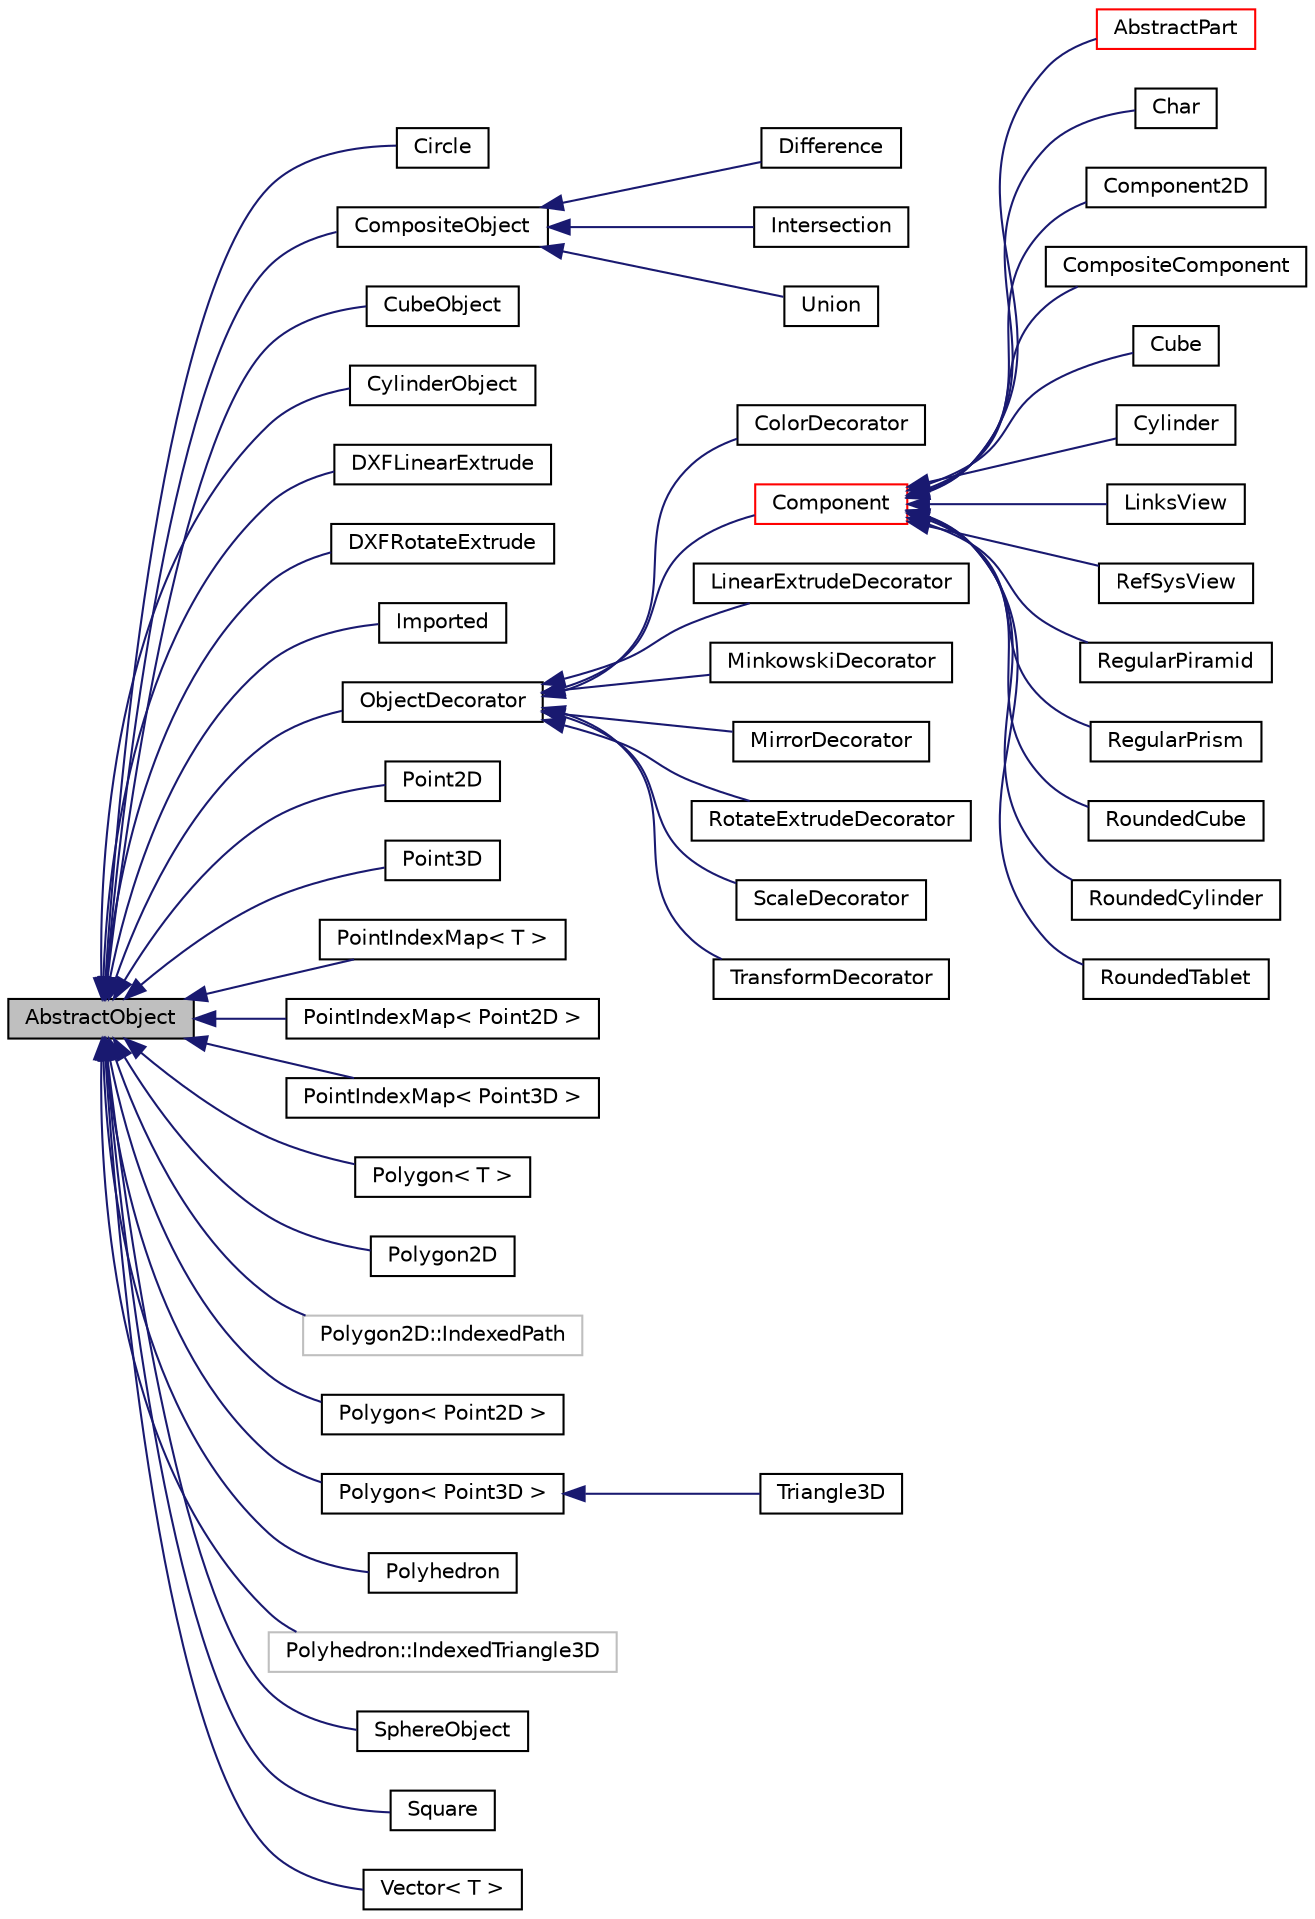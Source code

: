 digraph "AbstractObject"
{
  edge [fontname="Helvetica",fontsize="10",labelfontname="Helvetica",labelfontsize="10"];
  node [fontname="Helvetica",fontsize="10",shape=record];
  rankdir="LR";
  Node1 [label="AbstractObject",height=0.2,width=0.4,color="black", fillcolor="grey75", style="filled" fontcolor="black"];
  Node1 -> Node2 [dir="back",color="midnightblue",fontsize="10",style="solid",fontname="Helvetica"];
  Node2 [label="Circle",height=0.2,width=0.4,color="black", fillcolor="white", style="filled",URL="$classCircle.html",tooltip="Circle primitive object."];
  Node1 -> Node3 [dir="back",color="midnightblue",fontsize="10",style="solid",fontname="Helvetica"];
  Node3 [label="CompositeObject",height=0.2,width=0.4,color="black", fillcolor="white", style="filled",URL="$classCompositeObject.html",tooltip="Composite object interface."];
  Node3 -> Node4 [dir="back",color="midnightblue",fontsize="10",style="solid",fontname="Helvetica"];
  Node4 [label="Difference",height=0.2,width=0.4,color="black", fillcolor="white", style="filled",URL="$classDifference.html",tooltip="Difference object."];
  Node3 -> Node5 [dir="back",color="midnightblue",fontsize="10",style="solid",fontname="Helvetica"];
  Node5 [label="Intersection",height=0.2,width=0.4,color="black", fillcolor="white", style="filled",URL="$classIntersection.html",tooltip="Intersection object."];
  Node3 -> Node6 [dir="back",color="midnightblue",fontsize="10",style="solid",fontname="Helvetica"];
  Node6 [label="Union",height=0.2,width=0.4,color="black", fillcolor="white", style="filled",URL="$classUnion.html",tooltip="Union object."];
  Node1 -> Node7 [dir="back",color="midnightblue",fontsize="10",style="solid",fontname="Helvetica"];
  Node7 [label="CubeObject",height=0.2,width=0.4,color="black", fillcolor="white", style="filled",URL="$classCubeObject.html",tooltip="Cube primitive object."];
  Node1 -> Node8 [dir="back",color="midnightblue",fontsize="10",style="solid",fontname="Helvetica"];
  Node8 [label="CylinderObject",height=0.2,width=0.4,color="black", fillcolor="white", style="filled",URL="$classCylinderObject.html",tooltip="Cylinder primitive object."];
  Node1 -> Node9 [dir="back",color="midnightblue",fontsize="10",style="solid",fontname="Helvetica"];
  Node9 [label="DXFLinearExtrude",height=0.2,width=0.4,color="black", fillcolor="white", style="filled",URL="$classDXFLinearExtrude.html",tooltip="Linear extrude from DXF filename."];
  Node1 -> Node10 [dir="back",color="midnightblue",fontsize="10",style="solid",fontname="Helvetica"];
  Node10 [label="DXFRotateExtrude",height=0.2,width=0.4,color="black", fillcolor="white", style="filled",URL="$classDXFRotateExtrude.html",tooltip="Linear extrude from DXF filename."];
  Node1 -> Node11 [dir="back",color="midnightblue",fontsize="10",style="solid",fontname="Helvetica"];
  Node11 [label="Imported",height=0.2,width=0.4,color="black", fillcolor="white", style="filled",URL="$classImported.html",tooltip="Imported object."];
  Node1 -> Node12 [dir="back",color="midnightblue",fontsize="10",style="solid",fontname="Helvetica"];
  Node12 [label="ObjectDecorator",height=0.2,width=0.4,color="black", fillcolor="white", style="filled",URL="$classObjectDecorator.html",tooltip="Abstract object decorator interface."];
  Node12 -> Node13 [dir="back",color="midnightblue",fontsize="10",style="solid",fontname="Helvetica"];
  Node13 [label="ColorDecorator",height=0.2,width=0.4,color="black", fillcolor="white", style="filled",URL="$classColorDecorator.html",tooltip="Color decorator."];
  Node12 -> Node14 [dir="back",color="midnightblue",fontsize="10",style="solid",fontname="Helvetica"];
  Node14 [label="Component",height=0.2,width=0.4,color="red", fillcolor="white", style="filled",URL="$classComponent.html",tooltip="Component class."];
  Node14 -> Node15 [dir="back",color="midnightblue",fontsize="10",style="solid",fontname="Helvetica"];
  Node15 [label="AbstractPart",height=0.2,width=0.4,color="red", fillcolor="white", style="filled",URL="$classAbstractPart.html",tooltip="Color decorator."];
  Node14 -> Node16 [dir="back",color="midnightblue",fontsize="10",style="solid",fontname="Helvetica"];
  Node16 [label="Char",height=0.2,width=0.4,color="black", fillcolor="white", style="filled",URL="$classChar.html",tooltip="Extruded Char primitive object."];
  Node14 -> Node17 [dir="back",color="midnightblue",fontsize="10",style="solid",fontname="Helvetica"];
  Node17 [label="Component2D",height=0.2,width=0.4,color="black", fillcolor="white", style="filled",URL="$classComponent2D.html",tooltip="2D component class."];
  Node14 -> Node18 [dir="back",color="midnightblue",fontsize="10",style="solid",fontname="Helvetica"];
  Node18 [label="CompositeComponent",height=0.2,width=0.4,color="black", fillcolor="white", style="filled",URL="$classCompositeComponent.html",tooltip="Composite component interface."];
  Node14 -> Node19 [dir="back",color="midnightblue",fontsize="10",style="solid",fontname="Helvetica"];
  Node19 [label="Cube",height=0.2,width=0.4,color="black", fillcolor="white", style="filled",URL="$classCube.html",tooltip="Cube primitive object."];
  Node14 -> Node20 [dir="back",color="midnightblue",fontsize="10",style="solid",fontname="Helvetica"];
  Node20 [label="Cylinder",height=0.2,width=0.4,color="black", fillcolor="white", style="filled",URL="$classCylinder.html",tooltip="Cylinder primitive object."];
  Node14 -> Node21 [dir="back",color="midnightblue",fontsize="10",style="solid",fontname="Helvetica"];
  Node21 [label="LinksView",height=0.2,width=0.4,color="black", fillcolor="white", style="filled",URL="$classLinksView.html",tooltip="3D point primitive object"];
  Node14 -> Node22 [dir="back",color="midnightblue",fontsize="10",style="solid",fontname="Helvetica"];
  Node22 [label="RefSysView",height=0.2,width=0.4,color="black", fillcolor="white", style="filled",URL="$classRefSysView.html",tooltip="3D point primitive object"];
  Node14 -> Node23 [dir="back",color="midnightblue",fontsize="10",style="solid",fontname="Helvetica"];
  Node23 [label="RegularPiramid",height=0.2,width=0.4,color="black", fillcolor="white", style="filled",URL="$classRegularPiramid.html",tooltip="Regular base piramid primitive object."];
  Node14 -> Node24 [dir="back",color="midnightblue",fontsize="10",style="solid",fontname="Helvetica"];
  Node24 [label="RegularPrism",height=0.2,width=0.4,color="black", fillcolor="white", style="filled",URL="$classRegularPrism.html",tooltip="Regular base prism primitive object."];
  Node14 -> Node25 [dir="back",color="midnightblue",fontsize="10",style="solid",fontname="Helvetica"];
  Node25 [label="RoundedCube",height=0.2,width=0.4,color="black", fillcolor="white", style="filled",URL="$classRoundedCube.html",tooltip="Rounded cube primitive object."];
  Node14 -> Node26 [dir="back",color="midnightblue",fontsize="10",style="solid",fontname="Helvetica"];
  Node26 [label="RoundedCylinder",height=0.2,width=0.4,color="black", fillcolor="white", style="filled",URL="$classRoundedCylinder.html",tooltip="Rounded cylinder primitive object."];
  Node14 -> Node27 [dir="back",color="midnightblue",fontsize="10",style="solid",fontname="Helvetica"];
  Node27 [label="RoundedTablet",height=0.2,width=0.4,color="black", fillcolor="white", style="filled",URL="$classRoundedTablet.html",tooltip="Rounded tablet primitive object."];
  Node12 -> Node28 [dir="back",color="midnightblue",fontsize="10",style="solid",fontname="Helvetica"];
  Node28 [label="LinearExtrudeDecorator",height=0.2,width=0.4,color="black", fillcolor="white", style="filled",URL="$classLinearExtrudeDecorator.html",tooltip="Translate decorator."];
  Node12 -> Node29 [dir="back",color="midnightblue",fontsize="10",style="solid",fontname="Helvetica"];
  Node29 [label="MinkowskiDecorator",height=0.2,width=0.4,color="black", fillcolor="white", style="filled",URL="$classMinkowskiDecorator.html",tooltip="Minkowski decorator."];
  Node12 -> Node30 [dir="back",color="midnightblue",fontsize="10",style="solid",fontname="Helvetica"];
  Node30 [label="MirrorDecorator",height=0.2,width=0.4,color="black", fillcolor="white", style="filled",URL="$classMirrorDecorator.html",tooltip="Mirror decorator."];
  Node12 -> Node31 [dir="back",color="midnightblue",fontsize="10",style="solid",fontname="Helvetica"];
  Node31 [label="RotateExtrudeDecorator",height=0.2,width=0.4,color="black", fillcolor="white", style="filled",URL="$classRotateExtrudeDecorator.html",tooltip="Translate decorator."];
  Node12 -> Node32 [dir="back",color="midnightblue",fontsize="10",style="solid",fontname="Helvetica"];
  Node32 [label="ScaleDecorator",height=0.2,width=0.4,color="black", fillcolor="white", style="filled",URL="$classScaleDecorator.html",tooltip="Scale decorator."];
  Node12 -> Node33 [dir="back",color="midnightblue",fontsize="10",style="solid",fontname="Helvetica"];
  Node33 [label="TransformDecorator",height=0.2,width=0.4,color="black", fillcolor="white", style="filled",URL="$classTransformDecorator.html",tooltip="Translate decorator."];
  Node1 -> Node34 [dir="back",color="midnightblue",fontsize="10",style="solid",fontname="Helvetica"];
  Node34 [label="Point2D",height=0.2,width=0.4,color="black", fillcolor="white", style="filled",URL="$classPoint2D.html",tooltip="2D point primitive object"];
  Node1 -> Node35 [dir="back",color="midnightblue",fontsize="10",style="solid",fontname="Helvetica"];
  Node35 [label="Point3D",height=0.2,width=0.4,color="black", fillcolor="white", style="filled",URL="$classPoint3D.html",tooltip="3D point primitive object"];
  Node1 -> Node36 [dir="back",color="midnightblue",fontsize="10",style="solid",fontname="Helvetica"];
  Node36 [label="PointIndexMap\< T \>",height=0.2,width=0.4,color="black", fillcolor="white", style="filled",URL="$classPointIndexMap.html",tooltip="Point to index map."];
  Node1 -> Node37 [dir="back",color="midnightblue",fontsize="10",style="solid",fontname="Helvetica"];
  Node37 [label="PointIndexMap\< Point2D \>",height=0.2,width=0.4,color="black", fillcolor="white", style="filled",URL="$classPointIndexMap.html"];
  Node1 -> Node38 [dir="back",color="midnightblue",fontsize="10",style="solid",fontname="Helvetica"];
  Node38 [label="PointIndexMap\< Point3D \>",height=0.2,width=0.4,color="black", fillcolor="white", style="filled",URL="$classPointIndexMap.html"];
  Node1 -> Node39 [dir="back",color="midnightblue",fontsize="10",style="solid",fontname="Helvetica"];
  Node39 [label="Polygon\< T \>",height=0.2,width=0.4,color="black", fillcolor="white", style="filled",URL="$classPolygon.html",tooltip="Generic polygon primitive object."];
  Node1 -> Node40 [dir="back",color="midnightblue",fontsize="10",style="solid",fontname="Helvetica"];
  Node40 [label="Polygon2D",height=0.2,width=0.4,color="black", fillcolor="white", style="filled",URL="$classPolygon2D.html",tooltip="Polygon 2D primitive object."];
  Node1 -> Node41 [dir="back",color="midnightblue",fontsize="10",style="solid",fontname="Helvetica"];
  Node41 [label="Polygon2D::IndexedPath",height=0.2,width=0.4,color="grey75", fillcolor="white", style="filled"];
  Node1 -> Node42 [dir="back",color="midnightblue",fontsize="10",style="solid",fontname="Helvetica"];
  Node42 [label="Polygon\< Point2D \>",height=0.2,width=0.4,color="black", fillcolor="white", style="filled",URL="$classPolygon.html"];
  Node1 -> Node43 [dir="back",color="midnightblue",fontsize="10",style="solid",fontname="Helvetica"];
  Node43 [label="Polygon\< Point3D \>",height=0.2,width=0.4,color="black", fillcolor="white", style="filled",URL="$classPolygon.html"];
  Node43 -> Node44 [dir="back",color="midnightblue",fontsize="10",style="solid",fontname="Helvetica"];
  Node44 [label="Triangle3D",height=0.2,width=0.4,color="black", fillcolor="white", style="filled",URL="$classTriangle3D.html",tooltip="3D triangle primitive object"];
  Node1 -> Node45 [dir="back",color="midnightblue",fontsize="10",style="solid",fontname="Helvetica"];
  Node45 [label="Polyhedron",height=0.2,width=0.4,color="black", fillcolor="white", style="filled",URL="$classPolyhedron.html",tooltip="Polyhedron primitive object."];
  Node1 -> Node46 [dir="back",color="midnightblue",fontsize="10",style="solid",fontname="Helvetica"];
  Node46 [label="Polyhedron::IndexedTriangle3D",height=0.2,width=0.4,color="grey75", fillcolor="white", style="filled"];
  Node1 -> Node47 [dir="back",color="midnightblue",fontsize="10",style="solid",fontname="Helvetica"];
  Node47 [label="SphereObject",height=0.2,width=0.4,color="black", fillcolor="white", style="filled",URL="$classSphereObject.html",tooltip="Sphere primitive object."];
  Node1 -> Node48 [dir="back",color="midnightblue",fontsize="10",style="solid",fontname="Helvetica"];
  Node48 [label="Square",height=0.2,width=0.4,color="black", fillcolor="white", style="filled",URL="$classSquare.html",tooltip="Square primitive object."];
  Node1 -> Node49 [dir="back",color="midnightblue",fontsize="10",style="solid",fontname="Helvetica"];
  Node49 [label="Vector\< T \>",height=0.2,width=0.4,color="black", fillcolor="white", style="filled",URL="$classVector.html",tooltip="Generic vector primitive object."];
}
